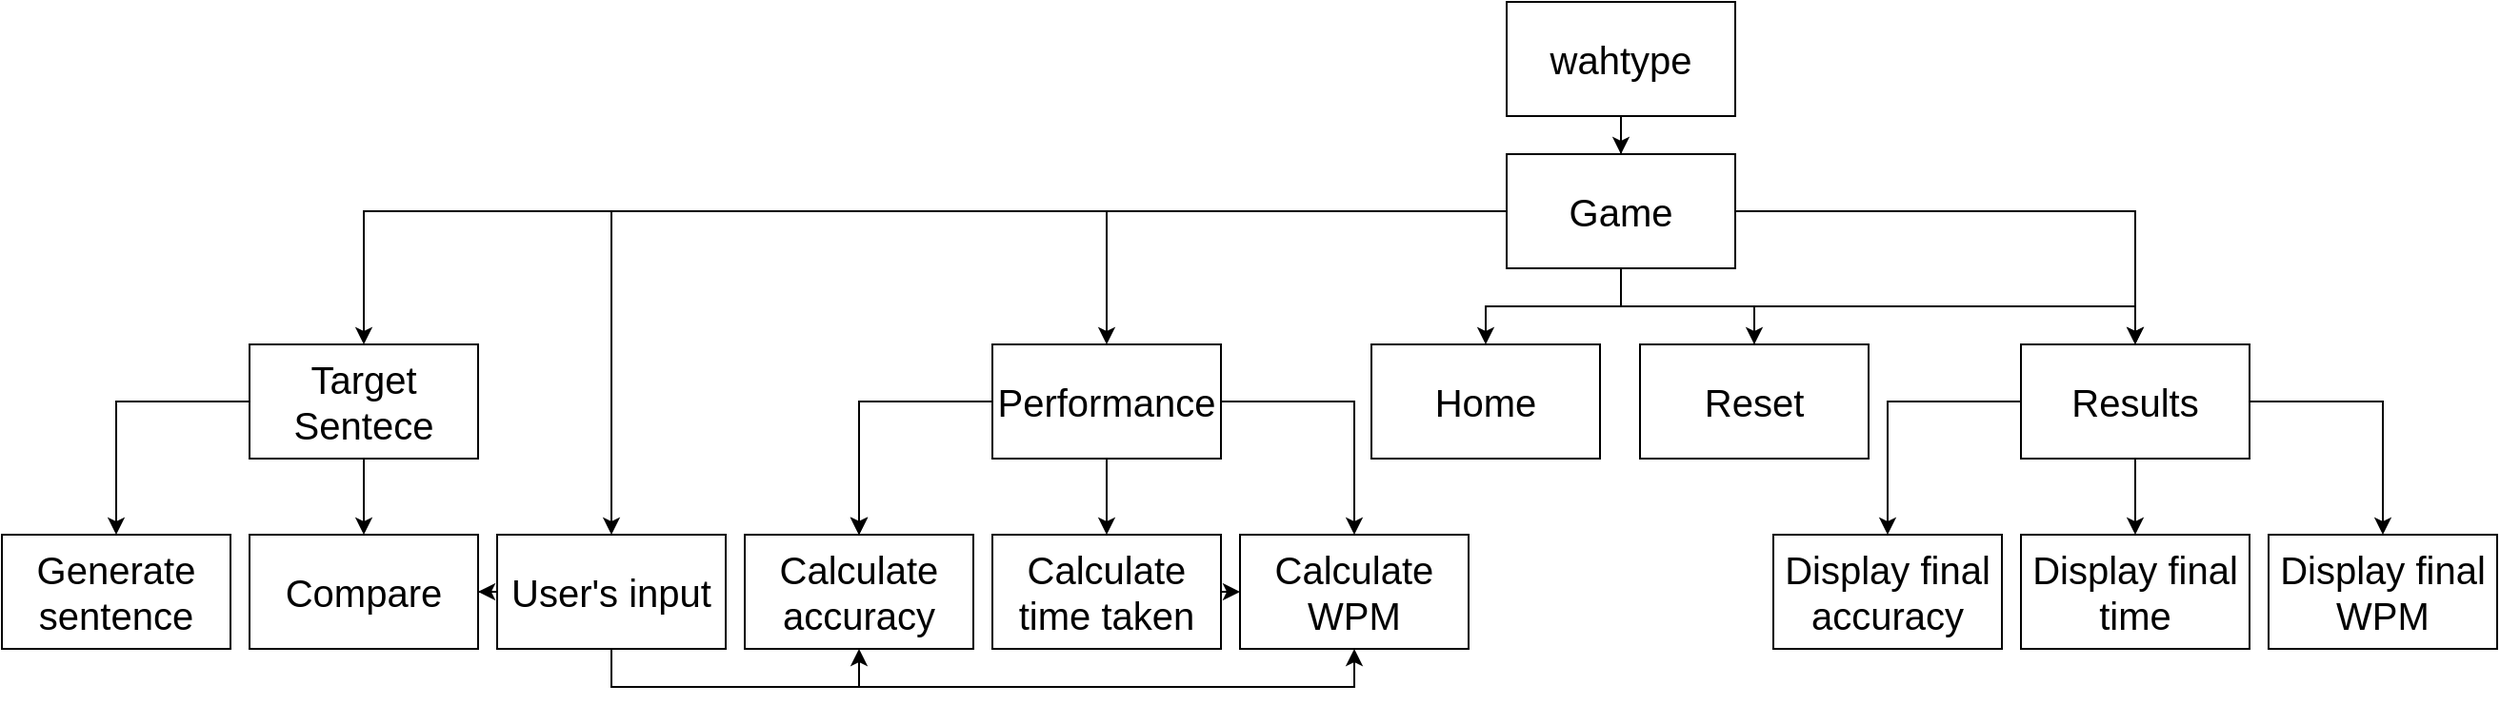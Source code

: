<mxfile version="28.2.3">
  <diagram name="Page-1" id="OhJJ3mjOy6TYojQHY7Uv">
    <mxGraphModel dx="2211" dy="534" grid="1" gridSize="10" guides="1" tooltips="1" connect="1" arrows="1" fold="1" page="1" pageScale="1" pageWidth="1169" pageHeight="827" math="0" shadow="0">
      <root>
        <mxCell id="0" />
        <mxCell id="1" parent="0" />
        <mxCell id="K-ESM88an505MiSwCpxi-11" value="" style="edgeStyle=orthogonalEdgeStyle;rounded=0;orthogonalLoop=1;jettySize=auto;html=1;" parent="1" source="K-ESM88an505MiSwCpxi-1" target="K-ESM88an505MiSwCpxi-10" edge="1">
          <mxGeometry relative="1" as="geometry" />
        </mxCell>
        <mxCell id="K-ESM88an505MiSwCpxi-1" value="&lt;font style=&quot;font-size: 20px;&quot;&gt;wahtype&lt;/font&gt;" style="rounded=0;whiteSpace=wrap;html=1;" parent="1" vertex="1">
          <mxGeometry x="540" y="60" width="120" height="60" as="geometry" />
        </mxCell>
        <mxCell id="iwysc34U7rKxAF9Snj9z-39" value="" style="edgeStyle=orthogonalEdgeStyle;rounded=0;orthogonalLoop=1;jettySize=auto;html=1;" parent="1" source="K-ESM88an505MiSwCpxi-10" target="iwysc34U7rKxAF9Snj9z-38" edge="1">
          <mxGeometry relative="1" as="geometry" />
        </mxCell>
        <mxCell id="iwysc34U7rKxAF9Snj9z-44" value="" style="edgeStyle=orthogonalEdgeStyle;rounded=0;orthogonalLoop=1;jettySize=auto;html=1;" parent="1" source="K-ESM88an505MiSwCpxi-10" target="iwysc34U7rKxAF9Snj9z-43" edge="1">
          <mxGeometry relative="1" as="geometry" />
        </mxCell>
        <mxCell id="iwysc34U7rKxAF9Snj9z-49" value="" style="edgeStyle=orthogonalEdgeStyle;rounded=0;orthogonalLoop=1;jettySize=auto;html=1;" parent="1" source="K-ESM88an505MiSwCpxi-10" target="iwysc34U7rKxAF9Snj9z-48" edge="1">
          <mxGeometry relative="1" as="geometry" />
        </mxCell>
        <mxCell id="iwysc34U7rKxAF9Snj9z-65" value="" style="edgeStyle=orthogonalEdgeStyle;rounded=0;orthogonalLoop=1;jettySize=auto;html=1;" parent="1" source="K-ESM88an505MiSwCpxi-10" target="iwysc34U7rKxAF9Snj9z-64" edge="1">
          <mxGeometry relative="1" as="geometry" />
        </mxCell>
        <mxCell id="iwysc34U7rKxAF9Snj9z-77" value="" style="edgeStyle=orthogonalEdgeStyle;rounded=0;orthogonalLoop=1;jettySize=auto;html=1;" parent="1" source="K-ESM88an505MiSwCpxi-10" target="iwysc34U7rKxAF9Snj9z-76" edge="1">
          <mxGeometry relative="1" as="geometry" />
        </mxCell>
        <mxCell id="iwysc34U7rKxAF9Snj9z-79" value="" style="edgeStyle=orthogonalEdgeStyle;rounded=0;orthogonalLoop=1;jettySize=auto;html=1;" parent="1" source="K-ESM88an505MiSwCpxi-10" target="iwysc34U7rKxAF9Snj9z-78" edge="1">
          <mxGeometry relative="1" as="geometry" />
        </mxCell>
        <mxCell id="K-ESM88an505MiSwCpxi-10" value="Game" style="rounded=0;whiteSpace=wrap;html=1;fontSize=20;" parent="1" vertex="1">
          <mxGeometry x="540" y="140" width="120" height="60" as="geometry" />
        </mxCell>
        <mxCell id="iwysc34U7rKxAF9Snj9z-41" value="" style="edgeStyle=orthogonalEdgeStyle;rounded=0;orthogonalLoop=1;jettySize=auto;html=1;" parent="1" source="iwysc34U7rKxAF9Snj9z-38" target="iwysc34U7rKxAF9Snj9z-40" edge="1">
          <mxGeometry relative="1" as="geometry" />
        </mxCell>
        <mxCell id="iwysc34U7rKxAF9Snj9z-46" value="" style="edgeStyle=orthogonalEdgeStyle;rounded=0;orthogonalLoop=1;jettySize=auto;html=1;" parent="1" source="iwysc34U7rKxAF9Snj9z-38" target="iwysc34U7rKxAF9Snj9z-45" edge="1">
          <mxGeometry relative="1" as="geometry" />
        </mxCell>
        <mxCell id="iwysc34U7rKxAF9Snj9z-38" value="Target Sentece" style="rounded=0;whiteSpace=wrap;html=1;fontSize=20;" parent="1" vertex="1">
          <mxGeometry x="-120" y="240" width="120" height="60" as="geometry" />
        </mxCell>
        <mxCell id="iwysc34U7rKxAF9Snj9z-40" value="Generate sentence" style="rounded=0;whiteSpace=wrap;html=1;fontSize=20;" parent="1" vertex="1">
          <mxGeometry x="-250" y="340" width="120" height="60" as="geometry" />
        </mxCell>
        <mxCell id="iwysc34U7rKxAF9Snj9z-47" value="" style="edgeStyle=orthogonalEdgeStyle;rounded=0;orthogonalLoop=1;jettySize=auto;html=1;" parent="1" source="iwysc34U7rKxAF9Snj9z-43" target="iwysc34U7rKxAF9Snj9z-45" edge="1">
          <mxGeometry relative="1" as="geometry" />
        </mxCell>
        <mxCell id="iwysc34U7rKxAF9Snj9z-58" style="edgeStyle=orthogonalEdgeStyle;rounded=0;orthogonalLoop=1;jettySize=auto;html=1;exitX=0.5;exitY=1;exitDx=0;exitDy=0;entryX=0.5;entryY=1;entryDx=0;entryDy=0;" parent="1" source="iwysc34U7rKxAF9Snj9z-43" target="iwysc34U7rKxAF9Snj9z-52" edge="1">
          <mxGeometry relative="1" as="geometry" />
        </mxCell>
        <mxCell id="iwysc34U7rKxAF9Snj9z-59" style="edgeStyle=orthogonalEdgeStyle;rounded=0;orthogonalLoop=1;jettySize=auto;html=1;exitX=0.5;exitY=1;exitDx=0;exitDy=0;entryX=0.5;entryY=1;entryDx=0;entryDy=0;" parent="1" source="iwysc34U7rKxAF9Snj9z-43" target="iwysc34U7rKxAF9Snj9z-50" edge="1">
          <mxGeometry relative="1" as="geometry" />
        </mxCell>
        <mxCell id="iwysc34U7rKxAF9Snj9z-43" value="User&#39;s input" style="rounded=0;whiteSpace=wrap;html=1;fontSize=20;" parent="1" vertex="1">
          <mxGeometry x="10" y="340" width="120" height="60" as="geometry" />
        </mxCell>
        <mxCell id="iwysc34U7rKxAF9Snj9z-45" value="Compare" style="rounded=0;whiteSpace=wrap;html=1;fontSize=20;" parent="1" vertex="1">
          <mxGeometry x="-120" y="340" width="120" height="60" as="geometry" />
        </mxCell>
        <mxCell id="iwysc34U7rKxAF9Snj9z-51" value="" style="edgeStyle=orthogonalEdgeStyle;rounded=0;orthogonalLoop=1;jettySize=auto;html=1;" parent="1" source="iwysc34U7rKxAF9Snj9z-48" target="iwysc34U7rKxAF9Snj9z-50" edge="1">
          <mxGeometry relative="1" as="geometry" />
        </mxCell>
        <mxCell id="iwysc34U7rKxAF9Snj9z-53" value="" style="edgeStyle=orthogonalEdgeStyle;rounded=0;orthogonalLoop=1;jettySize=auto;html=1;" parent="1" source="iwysc34U7rKxAF9Snj9z-48" target="iwysc34U7rKxAF9Snj9z-52" edge="1">
          <mxGeometry relative="1" as="geometry" />
        </mxCell>
        <mxCell id="iwysc34U7rKxAF9Snj9z-54" value="" style="edgeStyle=orthogonalEdgeStyle;rounded=0;orthogonalLoop=1;jettySize=auto;html=1;" parent="1" source="iwysc34U7rKxAF9Snj9z-48" target="iwysc34U7rKxAF9Snj9z-52" edge="1">
          <mxGeometry relative="1" as="geometry" />
        </mxCell>
        <mxCell id="iwysc34U7rKxAF9Snj9z-55" value="" style="edgeStyle=orthogonalEdgeStyle;rounded=0;orthogonalLoop=1;jettySize=auto;html=1;" parent="1" source="iwysc34U7rKxAF9Snj9z-48" target="iwysc34U7rKxAF9Snj9z-52" edge="1">
          <mxGeometry relative="1" as="geometry" />
        </mxCell>
        <mxCell id="iwysc34U7rKxAF9Snj9z-57" value="" style="edgeStyle=orthogonalEdgeStyle;rounded=0;orthogonalLoop=1;jettySize=auto;html=1;" parent="1" source="iwysc34U7rKxAF9Snj9z-48" target="iwysc34U7rKxAF9Snj9z-56" edge="1">
          <mxGeometry relative="1" as="geometry" />
        </mxCell>
        <mxCell id="iwysc34U7rKxAF9Snj9z-48" value="Performance" style="rounded=0;whiteSpace=wrap;html=1;fontSize=20;" parent="1" vertex="1">
          <mxGeometry x="270" y="240" width="120" height="60" as="geometry" />
        </mxCell>
        <mxCell id="iwysc34U7rKxAF9Snj9z-50" value="Calculate WPM" style="rounded=0;whiteSpace=wrap;html=1;fontSize=20;" parent="1" vertex="1">
          <mxGeometry x="400" y="340" width="120" height="60" as="geometry" />
        </mxCell>
        <mxCell id="iwysc34U7rKxAF9Snj9z-52" value="Calculate accuracy" style="rounded=0;whiteSpace=wrap;html=1;fontSize=20;" parent="1" vertex="1">
          <mxGeometry x="140" y="340" width="120" height="60" as="geometry" />
        </mxCell>
        <mxCell id="iwysc34U7rKxAF9Snj9z-63" style="edgeStyle=orthogonalEdgeStyle;rounded=0;orthogonalLoop=1;jettySize=auto;html=1;exitX=1;exitY=0.5;exitDx=0;exitDy=0;entryX=0;entryY=0.5;entryDx=0;entryDy=0;" parent="1" source="iwysc34U7rKxAF9Snj9z-56" target="iwysc34U7rKxAF9Snj9z-50" edge="1">
          <mxGeometry relative="1" as="geometry" />
        </mxCell>
        <mxCell id="iwysc34U7rKxAF9Snj9z-56" value="&lt;div&gt;Calculate&lt;/div&gt;&lt;div&gt;time taken&lt;/div&gt;" style="rounded=0;whiteSpace=wrap;html=1;fontSize=20;" parent="1" vertex="1">
          <mxGeometry x="270" y="340" width="120" height="60" as="geometry" />
        </mxCell>
        <mxCell id="iwysc34U7rKxAF9Snj9z-67" value="" style="edgeStyle=orthogonalEdgeStyle;rounded=0;orthogonalLoop=1;jettySize=auto;html=1;" parent="1" source="iwysc34U7rKxAF9Snj9z-64" target="iwysc34U7rKxAF9Snj9z-66" edge="1">
          <mxGeometry relative="1" as="geometry" />
        </mxCell>
        <mxCell id="iwysc34U7rKxAF9Snj9z-69" value="" style="edgeStyle=orthogonalEdgeStyle;rounded=0;orthogonalLoop=1;jettySize=auto;html=1;" parent="1" source="iwysc34U7rKxAF9Snj9z-64" target="iwysc34U7rKxAF9Snj9z-68" edge="1">
          <mxGeometry relative="1" as="geometry" />
        </mxCell>
        <mxCell id="iwysc34U7rKxAF9Snj9z-71" value="" style="edgeStyle=orthogonalEdgeStyle;rounded=0;orthogonalLoop=1;jettySize=auto;html=1;" parent="1" source="iwysc34U7rKxAF9Snj9z-64" target="iwysc34U7rKxAF9Snj9z-70" edge="1">
          <mxGeometry relative="1" as="geometry" />
        </mxCell>
        <mxCell id="iwysc34U7rKxAF9Snj9z-64" value="Results" style="rounded=0;whiteSpace=wrap;html=1;fontSize=20;" parent="1" vertex="1">
          <mxGeometry x="810" y="240" width="120" height="60" as="geometry" />
        </mxCell>
        <mxCell id="iwysc34U7rKxAF9Snj9z-66" value="Display final WPM" style="rounded=0;whiteSpace=wrap;html=1;fontSize=20;" parent="1" vertex="1">
          <mxGeometry x="940" y="340" width="120" height="60" as="geometry" />
        </mxCell>
        <mxCell id="iwysc34U7rKxAF9Snj9z-68" value="Display final time" style="rounded=0;whiteSpace=wrap;html=1;fontSize=20;" parent="1" vertex="1">
          <mxGeometry x="810" y="340" width="120" height="60" as="geometry" />
        </mxCell>
        <mxCell id="iwysc34U7rKxAF9Snj9z-70" value="Display final accuracy" style="rounded=0;whiteSpace=wrap;html=1;fontSize=20;" parent="1" vertex="1">
          <mxGeometry x="680" y="340" width="120" height="60" as="geometry" />
        </mxCell>
        <mxCell id="iwysc34U7rKxAF9Snj9z-76" value="Home" style="rounded=0;whiteSpace=wrap;html=1;fontSize=20;" parent="1" vertex="1">
          <mxGeometry x="469" y="240" width="120" height="60" as="geometry" />
        </mxCell>
        <mxCell id="iwysc34U7rKxAF9Snj9z-83" style="edgeStyle=orthogonalEdgeStyle;rounded=0;orthogonalLoop=1;jettySize=auto;html=1;exitX=0.5;exitY=0;exitDx=0;exitDy=0;entryX=0.5;entryY=0;entryDx=0;entryDy=0;" parent="1" source="iwysc34U7rKxAF9Snj9z-78" target="iwysc34U7rKxAF9Snj9z-64" edge="1">
          <mxGeometry relative="1" as="geometry" />
        </mxCell>
        <mxCell id="iwysc34U7rKxAF9Snj9z-78" value="Reset" style="rounded=0;whiteSpace=wrap;html=1;fontSize=20;" parent="1" vertex="1">
          <mxGeometry x="610" y="240" width="120" height="60" as="geometry" />
        </mxCell>
      </root>
    </mxGraphModel>
  </diagram>
</mxfile>
